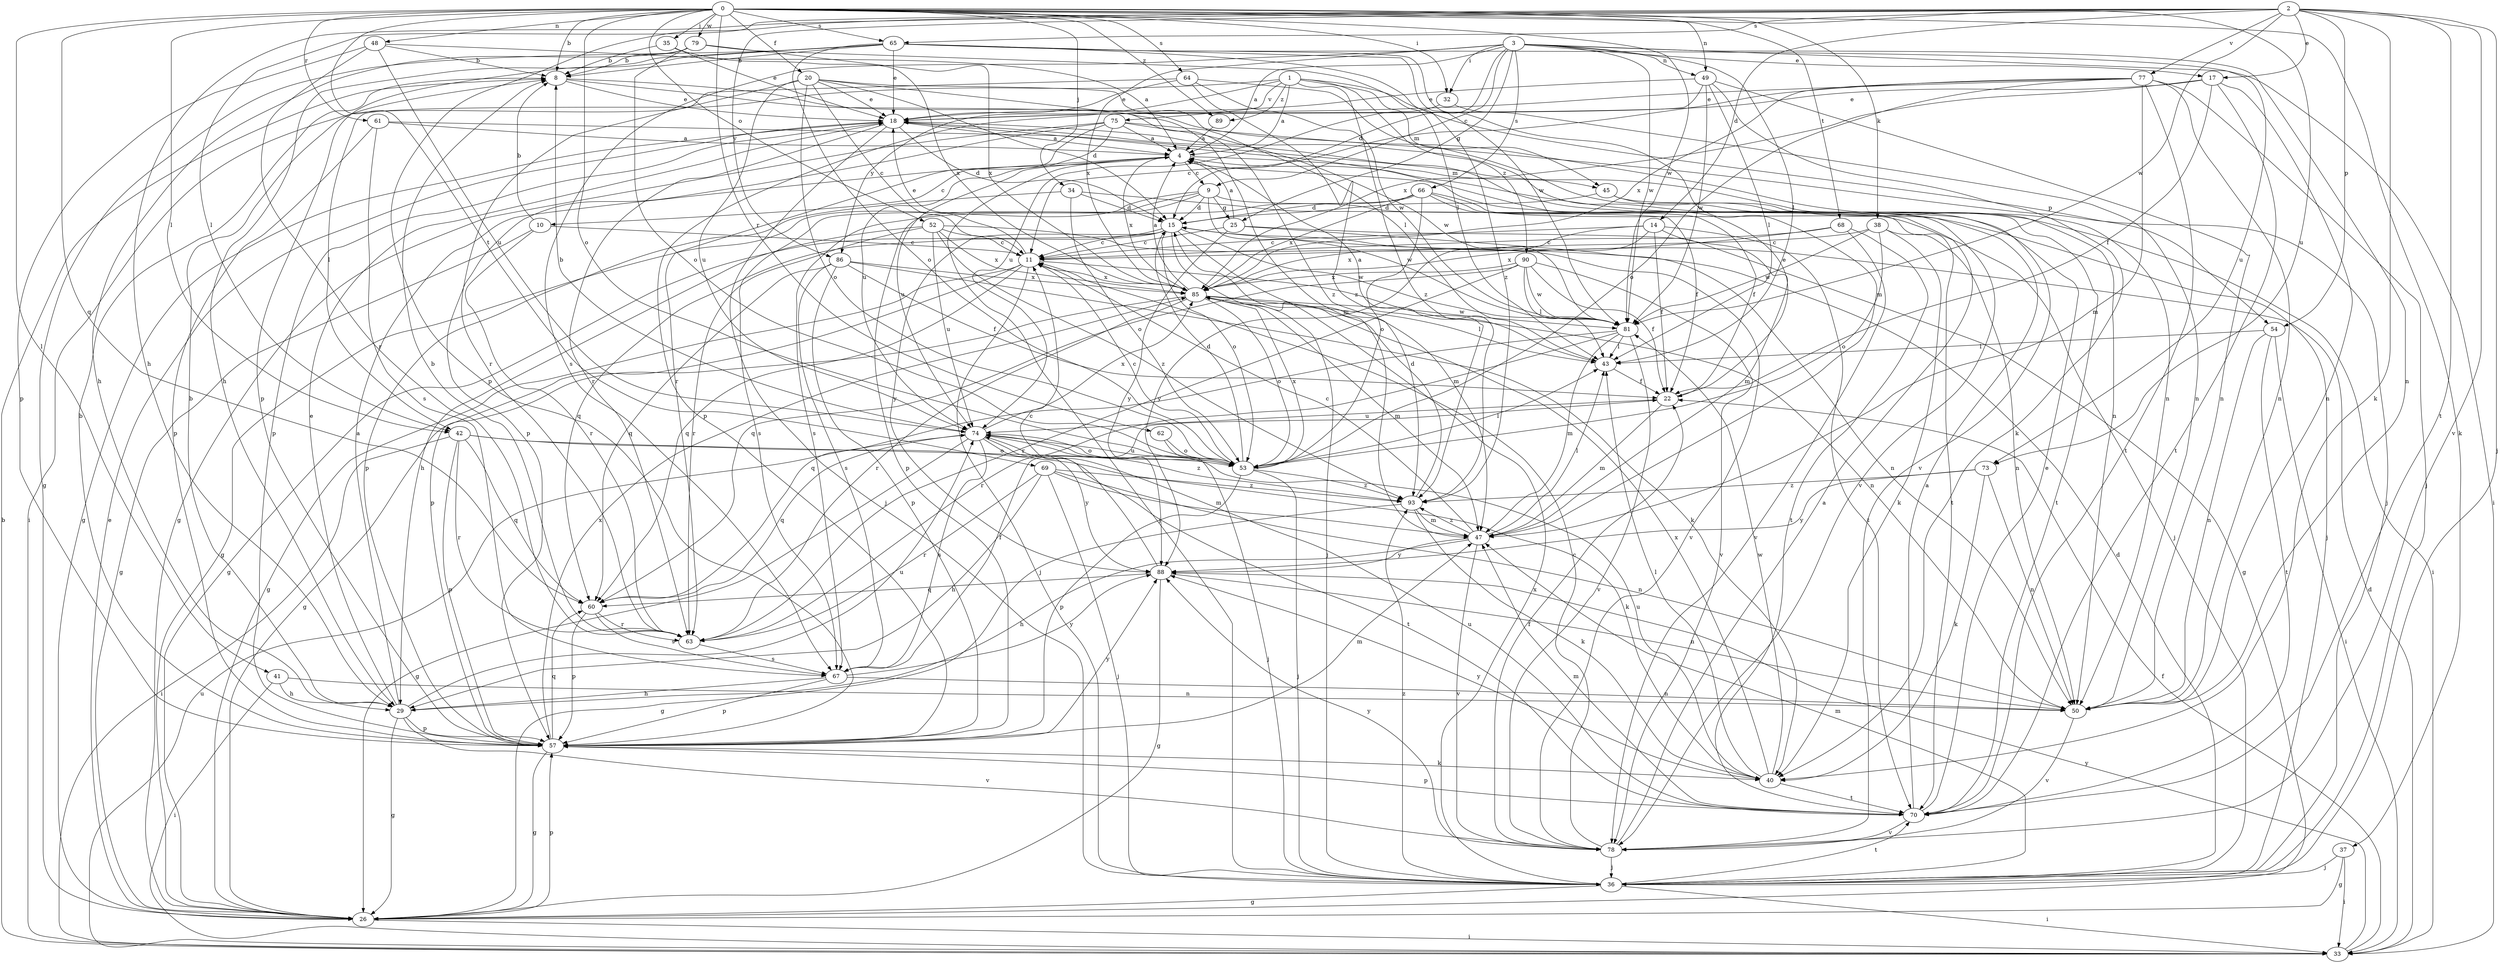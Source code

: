 strict digraph  {
0;
1;
2;
3;
4;
8;
9;
10;
11;
14;
15;
17;
18;
20;
22;
25;
26;
29;
32;
33;
34;
35;
36;
37;
38;
40;
41;
42;
43;
45;
47;
48;
49;
50;
52;
53;
54;
57;
60;
61;
62;
63;
64;
65;
66;
67;
68;
69;
70;
73;
74;
75;
77;
78;
79;
81;
85;
86;
88;
89;
90;
93;
0 -> 8  [label=b];
0 -> 20  [label=f];
0 -> 32  [label=i];
0 -> 34  [label=j];
0 -> 35  [label=j];
0 -> 37  [label=k];
0 -> 38  [label=k];
0 -> 41  [label=l];
0 -> 42  [label=l];
0 -> 48  [label=n];
0 -> 49  [label=n];
0 -> 52  [label=o];
0 -> 53  [label=o];
0 -> 60  [label=q];
0 -> 61  [label=r];
0 -> 62  [label=r];
0 -> 64  [label=s];
0 -> 65  [label=s];
0 -> 68  [label=t];
0 -> 69  [label=t];
0 -> 73  [label=u];
0 -> 79  [label=w];
0 -> 81  [label=w];
0 -> 89  [label=z];
1 -> 4  [label=a];
1 -> 42  [label=l];
1 -> 45  [label=m];
1 -> 54  [label=p];
1 -> 75  [label=v];
1 -> 86  [label=y];
1 -> 89  [label=z];
1 -> 90  [label=z];
1 -> 93  [label=z];
2 -> 14  [label=d];
2 -> 17  [label=e];
2 -> 29  [label=h];
2 -> 36  [label=j];
2 -> 40  [label=k];
2 -> 42  [label=l];
2 -> 54  [label=p];
2 -> 57  [label=p];
2 -> 65  [label=s];
2 -> 70  [label=t];
2 -> 77  [label=v];
2 -> 78  [label=v];
2 -> 81  [label=w];
2 -> 86  [label=y];
3 -> 4  [label=a];
3 -> 9  [label=c];
3 -> 15  [label=d];
3 -> 17  [label=e];
3 -> 25  [label=g];
3 -> 32  [label=i];
3 -> 43  [label=l];
3 -> 49  [label=n];
3 -> 50  [label=n];
3 -> 66  [label=s];
3 -> 67  [label=s];
3 -> 73  [label=u];
3 -> 81  [label=w];
3 -> 85  [label=x];
4 -> 9  [label=c];
4 -> 10  [label=c];
4 -> 36  [label=j];
4 -> 45  [label=m];
4 -> 74  [label=u];
4 -> 85  [label=x];
8 -> 18  [label=e];
8 -> 50  [label=n];
8 -> 93  [label=z];
9 -> 15  [label=d];
9 -> 25  [label=g];
9 -> 26  [label=g];
9 -> 36  [label=j];
9 -> 57  [label=p];
9 -> 67  [label=s];
9 -> 81  [label=w];
10 -> 8  [label=b];
10 -> 11  [label=c];
10 -> 26  [label=g];
10 -> 63  [label=r];
11 -> 18  [label=e];
11 -> 26  [label=g];
11 -> 36  [label=j];
11 -> 50  [label=n];
11 -> 57  [label=p];
11 -> 60  [label=q];
11 -> 85  [label=x];
14 -> 11  [label=c];
14 -> 22  [label=f];
14 -> 47  [label=m];
14 -> 70  [label=t];
14 -> 85  [label=x];
14 -> 88  [label=y];
15 -> 11  [label=c];
15 -> 26  [label=g];
15 -> 36  [label=j];
15 -> 47  [label=m];
15 -> 53  [label=o];
15 -> 60  [label=q];
15 -> 81  [label=w];
15 -> 88  [label=y];
17 -> 18  [label=e];
17 -> 22  [label=f];
17 -> 50  [label=n];
17 -> 70  [label=t];
17 -> 85  [label=x];
18 -> 4  [label=a];
18 -> 15  [label=d];
18 -> 26  [label=g];
18 -> 36  [label=j];
18 -> 57  [label=p];
18 -> 63  [label=r];
18 -> 78  [label=v];
20 -> 11  [label=c];
20 -> 15  [label=d];
20 -> 18  [label=e];
20 -> 43  [label=l];
20 -> 47  [label=m];
20 -> 53  [label=o];
20 -> 63  [label=r];
20 -> 74  [label=u];
22 -> 18  [label=e];
22 -> 47  [label=m];
22 -> 74  [label=u];
25 -> 4  [label=a];
25 -> 11  [label=c];
25 -> 26  [label=g];
25 -> 50  [label=n];
25 -> 88  [label=y];
26 -> 18  [label=e];
26 -> 33  [label=i];
26 -> 57  [label=p];
29 -> 4  [label=a];
29 -> 8  [label=b];
29 -> 18  [label=e];
29 -> 26  [label=g];
29 -> 57  [label=p];
29 -> 74  [label=u];
29 -> 78  [label=v];
32 -> 50  [label=n];
32 -> 74  [label=u];
33 -> 8  [label=b];
33 -> 15  [label=d];
33 -> 22  [label=f];
33 -> 74  [label=u];
33 -> 88  [label=y];
34 -> 15  [label=d];
34 -> 22  [label=f];
34 -> 53  [label=o];
34 -> 57  [label=p];
35 -> 8  [label=b];
35 -> 18  [label=e];
35 -> 85  [label=x];
36 -> 15  [label=d];
36 -> 26  [label=g];
36 -> 33  [label=i];
36 -> 47  [label=m];
36 -> 70  [label=t];
36 -> 85  [label=x];
36 -> 93  [label=z];
37 -> 26  [label=g];
37 -> 33  [label=i];
37 -> 36  [label=j];
38 -> 11  [label=c];
38 -> 40  [label=k];
38 -> 50  [label=n];
38 -> 53  [label=o];
38 -> 81  [label=w];
40 -> 43  [label=l];
40 -> 70  [label=t];
40 -> 74  [label=u];
40 -> 81  [label=w];
40 -> 85  [label=x];
40 -> 88  [label=y];
41 -> 29  [label=h];
41 -> 33  [label=i];
41 -> 50  [label=n];
42 -> 33  [label=i];
42 -> 40  [label=k];
42 -> 53  [label=o];
42 -> 57  [label=p];
42 -> 60  [label=q];
42 -> 63  [label=r];
43 -> 4  [label=a];
43 -> 22  [label=f];
45 -> 15  [label=d];
45 -> 33  [label=i];
45 -> 70  [label=t];
47 -> 11  [label=c];
47 -> 29  [label=h];
47 -> 43  [label=l];
47 -> 78  [label=v];
47 -> 88  [label=y];
47 -> 93  [label=z];
48 -> 4  [label=a];
48 -> 8  [label=b];
48 -> 57  [label=p];
48 -> 63  [label=r];
48 -> 74  [label=u];
49 -> 18  [label=e];
49 -> 40  [label=k];
49 -> 43  [label=l];
49 -> 50  [label=n];
49 -> 57  [label=p];
49 -> 81  [label=w];
50 -> 78  [label=v];
52 -> 11  [label=c];
52 -> 29  [label=h];
52 -> 63  [label=r];
52 -> 74  [label=u];
52 -> 78  [label=v];
52 -> 85  [label=x];
52 -> 93  [label=z];
53 -> 11  [label=c];
53 -> 15  [label=d];
53 -> 36  [label=j];
53 -> 43  [label=l];
53 -> 57  [label=p];
53 -> 74  [label=u];
53 -> 85  [label=x];
53 -> 93  [label=z];
54 -> 33  [label=i];
54 -> 43  [label=l];
54 -> 50  [label=n];
54 -> 70  [label=t];
57 -> 8  [label=b];
57 -> 26  [label=g];
57 -> 40  [label=k];
57 -> 47  [label=m];
57 -> 60  [label=q];
57 -> 85  [label=x];
57 -> 88  [label=y];
60 -> 57  [label=p];
60 -> 63  [label=r];
60 -> 67  [label=s];
61 -> 4  [label=a];
61 -> 50  [label=n];
61 -> 57  [label=p];
61 -> 67  [label=s];
62 -> 36  [label=j];
62 -> 53  [label=o];
63 -> 8  [label=b];
63 -> 67  [label=s];
64 -> 18  [label=e];
64 -> 33  [label=i];
64 -> 78  [label=v];
64 -> 81  [label=w];
64 -> 93  [label=z];
65 -> 8  [label=b];
65 -> 18  [label=e];
65 -> 26  [label=g];
65 -> 29  [label=h];
65 -> 33  [label=i];
65 -> 47  [label=m];
65 -> 53  [label=o];
65 -> 57  [label=p];
65 -> 81  [label=w];
65 -> 93  [label=z];
66 -> 15  [label=d];
66 -> 22  [label=f];
66 -> 36  [label=j];
66 -> 53  [label=o];
66 -> 67  [label=s];
66 -> 70  [label=t];
66 -> 85  [label=x];
67 -> 22  [label=f];
67 -> 29  [label=h];
67 -> 50  [label=n];
67 -> 57  [label=p];
67 -> 88  [label=y];
68 -> 11  [label=c];
68 -> 70  [label=t];
68 -> 78  [label=v];
68 -> 85  [label=x];
69 -> 29  [label=h];
69 -> 36  [label=j];
69 -> 47  [label=m];
69 -> 50  [label=n];
69 -> 63  [label=r];
69 -> 93  [label=z];
70 -> 4  [label=a];
70 -> 18  [label=e];
70 -> 47  [label=m];
70 -> 57  [label=p];
70 -> 74  [label=u];
70 -> 78  [label=v];
73 -> 40  [label=k];
73 -> 50  [label=n];
73 -> 88  [label=y];
73 -> 93  [label=z];
74 -> 8  [label=b];
74 -> 26  [label=g];
74 -> 53  [label=o];
74 -> 60  [label=q];
74 -> 67  [label=s];
74 -> 70  [label=t];
74 -> 85  [label=x];
74 -> 88  [label=y];
74 -> 93  [label=z];
75 -> 4  [label=a];
75 -> 26  [label=g];
75 -> 36  [label=j];
75 -> 57  [label=p];
75 -> 63  [label=r];
75 -> 74  [label=u];
75 -> 81  [label=w];
77 -> 11  [label=c];
77 -> 18  [label=e];
77 -> 36  [label=j];
77 -> 47  [label=m];
77 -> 50  [label=n];
77 -> 53  [label=o];
77 -> 70  [label=t];
77 -> 85  [label=x];
78 -> 4  [label=a];
78 -> 11  [label=c];
78 -> 22  [label=f];
78 -> 36  [label=j];
78 -> 88  [label=y];
79 -> 8  [label=b];
79 -> 29  [label=h];
79 -> 43  [label=l];
79 -> 53  [label=o];
79 -> 85  [label=x];
81 -> 43  [label=l];
81 -> 47  [label=m];
81 -> 60  [label=q];
81 -> 63  [label=r];
81 -> 78  [label=v];
85 -> 4  [label=a];
85 -> 26  [label=g];
85 -> 43  [label=l];
85 -> 47  [label=m];
85 -> 53  [label=o];
85 -> 63  [label=r];
85 -> 81  [label=w];
86 -> 22  [label=f];
86 -> 40  [label=k];
86 -> 57  [label=p];
86 -> 60  [label=q];
86 -> 67  [label=s];
86 -> 85  [label=x];
88 -> 11  [label=c];
88 -> 26  [label=g];
88 -> 50  [label=n];
88 -> 60  [label=q];
89 -> 4  [label=a];
90 -> 22  [label=f];
90 -> 43  [label=l];
90 -> 60  [label=q];
90 -> 63  [label=r];
90 -> 78  [label=v];
90 -> 81  [label=w];
90 -> 85  [label=x];
93 -> 15  [label=d];
93 -> 26  [label=g];
93 -> 40  [label=k];
93 -> 47  [label=m];
}
